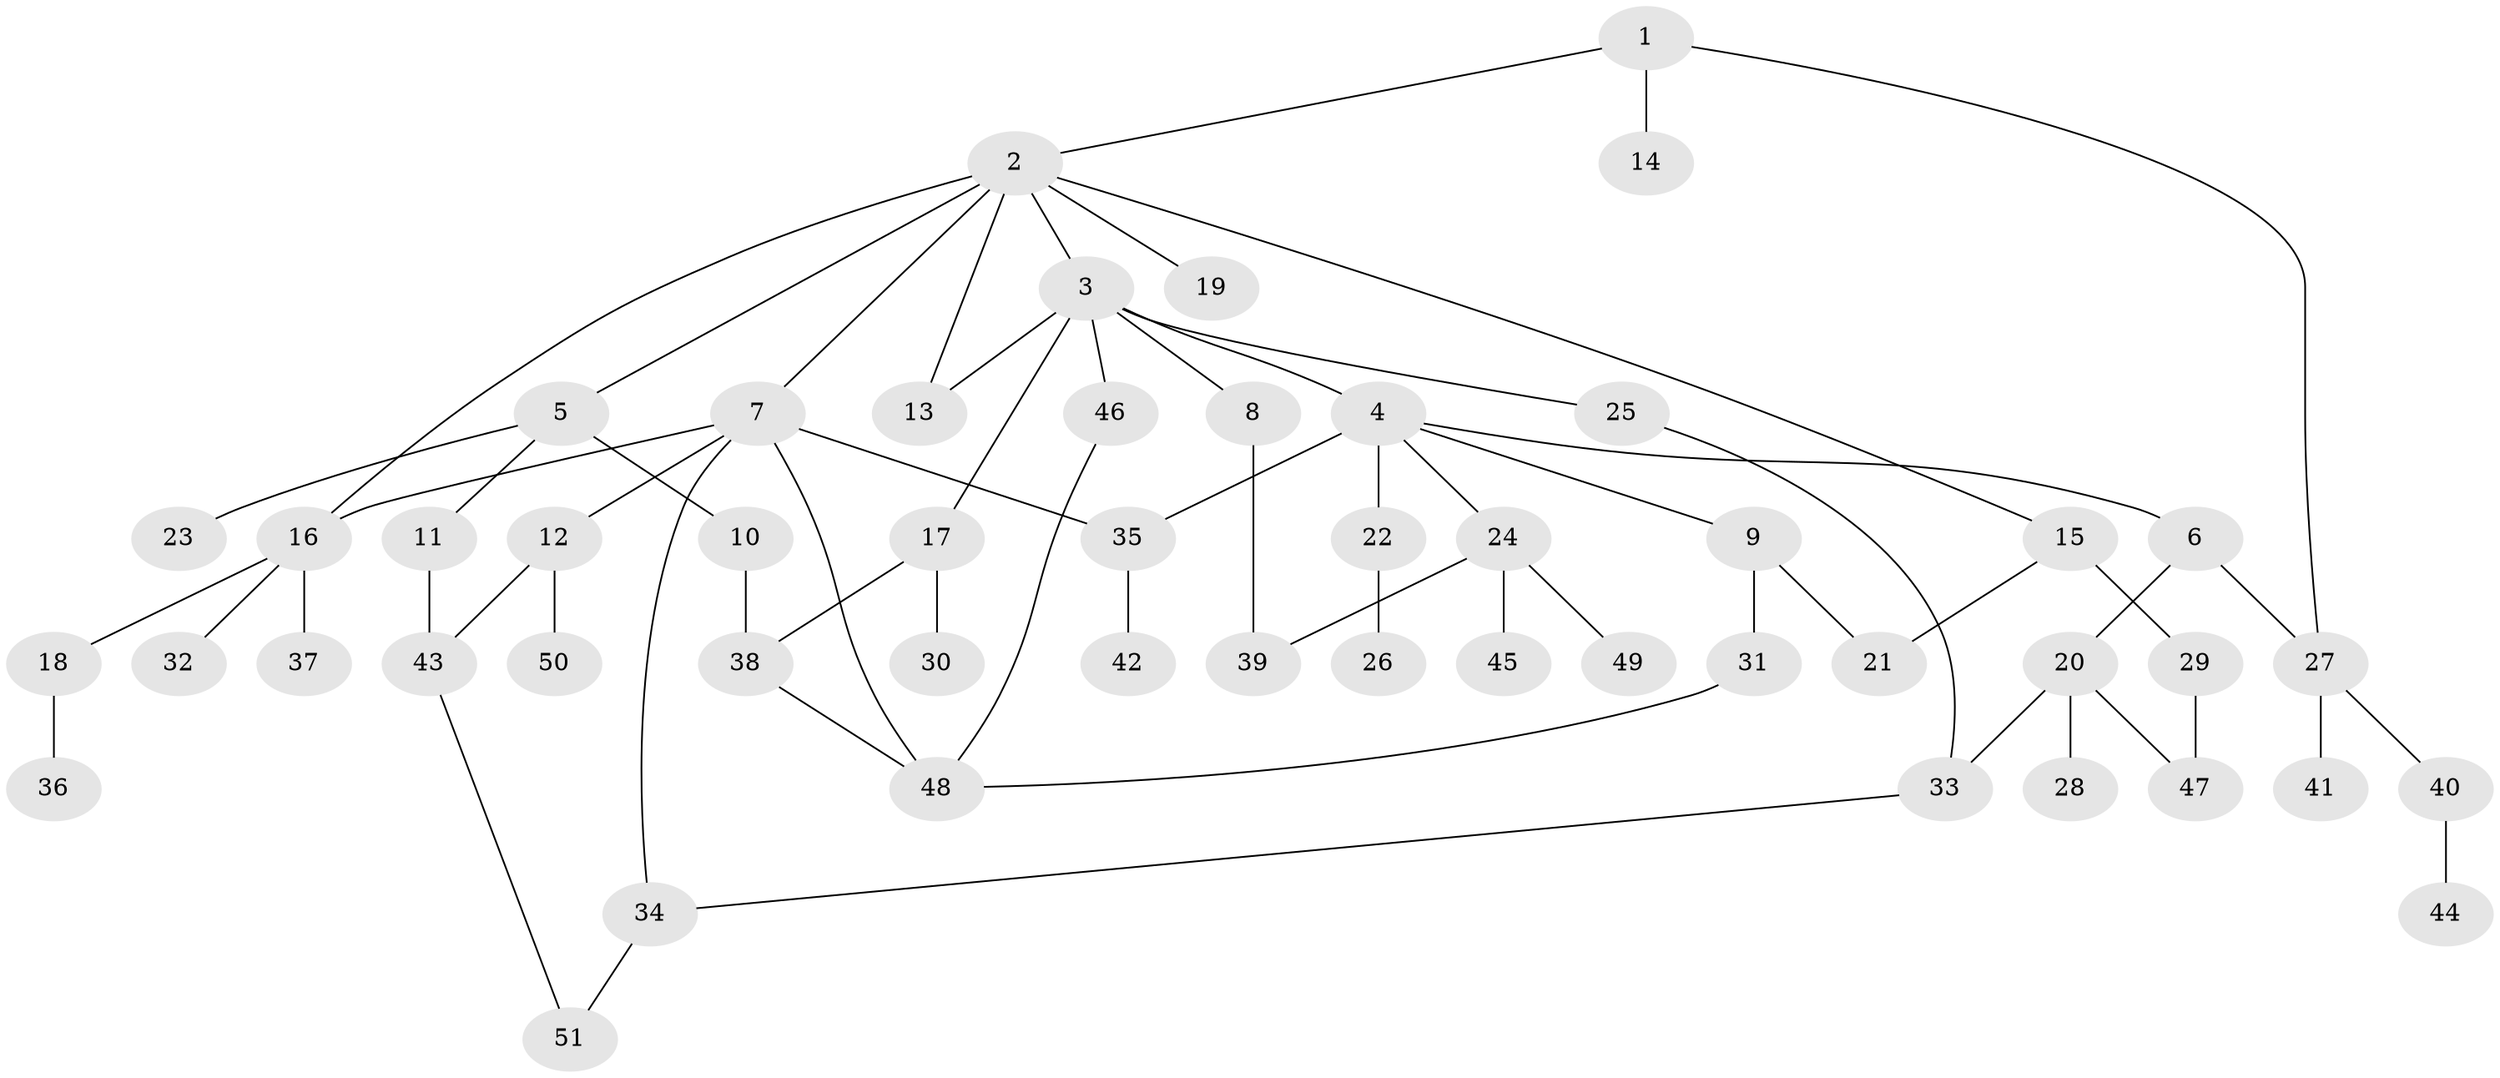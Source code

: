 // Generated by graph-tools (version 1.1) at 2025/00/03/09/25 03:00:56]
// undirected, 51 vertices, 65 edges
graph export_dot {
graph [start="1"]
  node [color=gray90,style=filled];
  1;
  2;
  3;
  4;
  5;
  6;
  7;
  8;
  9;
  10;
  11;
  12;
  13;
  14;
  15;
  16;
  17;
  18;
  19;
  20;
  21;
  22;
  23;
  24;
  25;
  26;
  27;
  28;
  29;
  30;
  31;
  32;
  33;
  34;
  35;
  36;
  37;
  38;
  39;
  40;
  41;
  42;
  43;
  44;
  45;
  46;
  47;
  48;
  49;
  50;
  51;
  1 -- 2;
  1 -- 14;
  1 -- 27;
  2 -- 3;
  2 -- 5;
  2 -- 7;
  2 -- 15;
  2 -- 19;
  2 -- 13;
  2 -- 16;
  3 -- 4;
  3 -- 8;
  3 -- 13;
  3 -- 17;
  3 -- 25;
  3 -- 46;
  4 -- 6;
  4 -- 9;
  4 -- 22;
  4 -- 24;
  4 -- 35;
  5 -- 10;
  5 -- 11;
  5 -- 23;
  6 -- 20;
  6 -- 27;
  7 -- 12;
  7 -- 16;
  7 -- 35;
  7 -- 48;
  7 -- 34;
  8 -- 39;
  9 -- 21;
  9 -- 31;
  10 -- 38;
  11 -- 43;
  12 -- 43;
  12 -- 50;
  15 -- 29;
  15 -- 21;
  16 -- 18;
  16 -- 32;
  16 -- 37;
  17 -- 30;
  17 -- 38;
  18 -- 36;
  20 -- 28;
  20 -- 47;
  20 -- 33;
  22 -- 26;
  24 -- 45;
  24 -- 49;
  24 -- 39;
  25 -- 33;
  27 -- 40;
  27 -- 41;
  29 -- 47;
  31 -- 48;
  33 -- 34;
  34 -- 51;
  35 -- 42;
  38 -- 48;
  40 -- 44;
  43 -- 51;
  46 -- 48;
}
